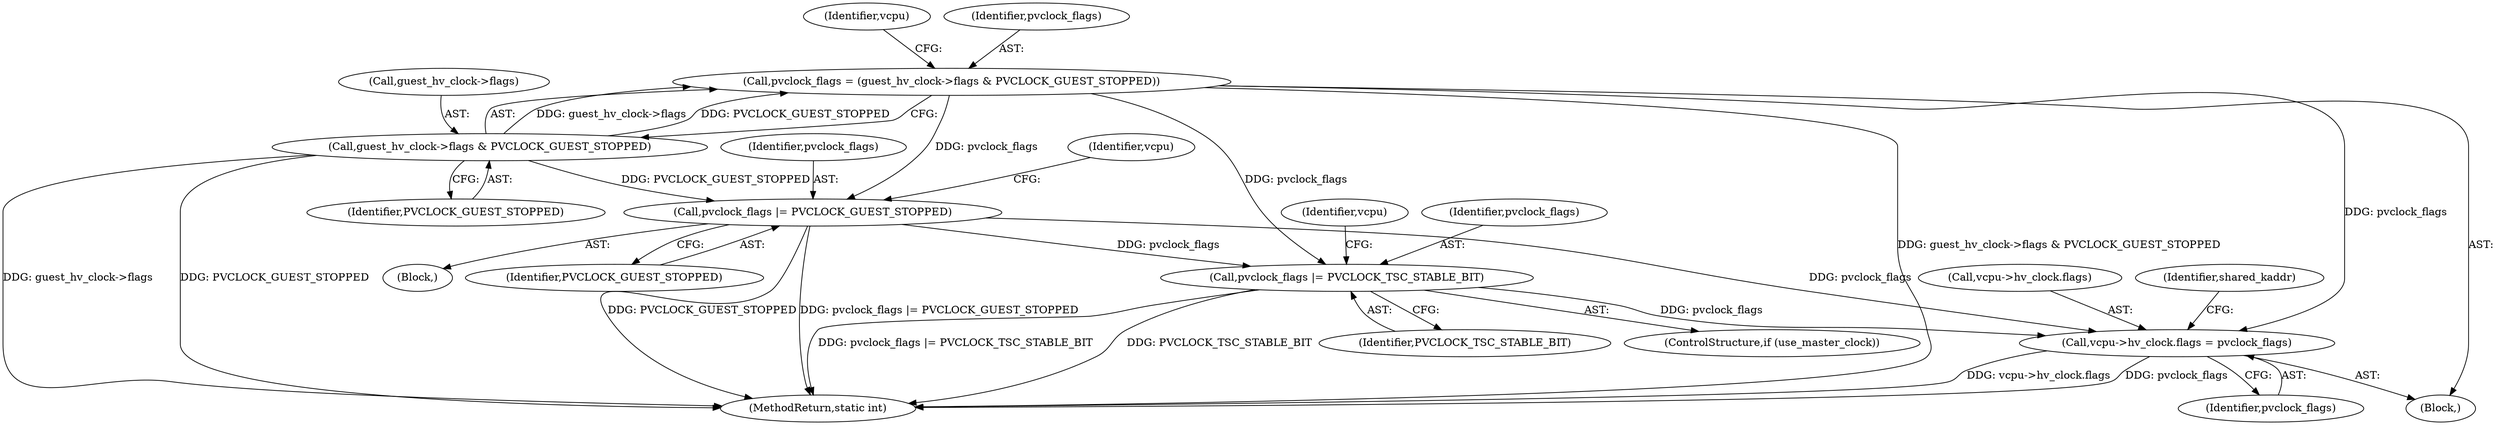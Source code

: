 digraph "1_linux_0b79459b482e85cb7426aa7da683a9f2c97aeae1_0@del" {
"1000372" [label="(Call,pvclock_flags = (guest_hv_clock->flags & PVCLOCK_GUEST_STOPPED))"];
"1000374" [label="(Call,guest_hv_clock->flags & PVCLOCK_GUEST_STOPPED)"];
"1000384" [label="(Call,pvclock_flags |= PVCLOCK_GUEST_STOPPED)"];
"1000394" [label="(Call,pvclock_flags |= PVCLOCK_TSC_STABLE_BIT)"];
"1000397" [label="(Call,vcpu->hv_clock.flags = pvclock_flags)"];
"1000111" [label="(Block,)"];
"1000378" [label="(Identifier,PVCLOCK_GUEST_STOPPED)"];
"1000392" [label="(ControlStructure,if (use_master_clock))"];
"1000389" [label="(Identifier,vcpu)"];
"1000375" [label="(Call,guest_hv_clock->flags)"];
"1000385" [label="(Identifier,pvclock_flags)"];
"1000384" [label="(Call,pvclock_flags |= PVCLOCK_GUEST_STOPPED)"];
"1000397" [label="(Call,vcpu->hv_clock.flags = pvclock_flags)"];
"1000396" [label="(Identifier,PVCLOCK_TSC_STABLE_BIT)"];
"1000403" [label="(Identifier,pvclock_flags)"];
"1000383" [label="(Block,)"];
"1000374" [label="(Call,guest_hv_clock->flags & PVCLOCK_GUEST_STOPPED)"];
"1000381" [label="(Identifier,vcpu)"];
"1000400" [label="(Identifier,vcpu)"];
"1000373" [label="(Identifier,pvclock_flags)"];
"1000372" [label="(Call,pvclock_flags = (guest_hv_clock->flags & PVCLOCK_GUEST_STOPPED))"];
"1000386" [label="(Identifier,PVCLOCK_GUEST_STOPPED)"];
"1000398" [label="(Call,vcpu->hv_clock.flags)"];
"1000406" [label="(Identifier,shared_kaddr)"];
"1000431" [label="(MethodReturn,static int)"];
"1000394" [label="(Call,pvclock_flags |= PVCLOCK_TSC_STABLE_BIT)"];
"1000395" [label="(Identifier,pvclock_flags)"];
"1000372" -> "1000111"  [label="AST: "];
"1000372" -> "1000374"  [label="CFG: "];
"1000373" -> "1000372"  [label="AST: "];
"1000374" -> "1000372"  [label="AST: "];
"1000381" -> "1000372"  [label="CFG: "];
"1000372" -> "1000431"  [label="DDG: guest_hv_clock->flags & PVCLOCK_GUEST_STOPPED"];
"1000374" -> "1000372"  [label="DDG: guest_hv_clock->flags"];
"1000374" -> "1000372"  [label="DDG: PVCLOCK_GUEST_STOPPED"];
"1000372" -> "1000384"  [label="DDG: pvclock_flags"];
"1000372" -> "1000394"  [label="DDG: pvclock_flags"];
"1000372" -> "1000397"  [label="DDG: pvclock_flags"];
"1000374" -> "1000378"  [label="CFG: "];
"1000375" -> "1000374"  [label="AST: "];
"1000378" -> "1000374"  [label="AST: "];
"1000374" -> "1000431"  [label="DDG: guest_hv_clock->flags"];
"1000374" -> "1000431"  [label="DDG: PVCLOCK_GUEST_STOPPED"];
"1000374" -> "1000384"  [label="DDG: PVCLOCK_GUEST_STOPPED"];
"1000384" -> "1000383"  [label="AST: "];
"1000384" -> "1000386"  [label="CFG: "];
"1000385" -> "1000384"  [label="AST: "];
"1000386" -> "1000384"  [label="AST: "];
"1000389" -> "1000384"  [label="CFG: "];
"1000384" -> "1000431"  [label="DDG: pvclock_flags |= PVCLOCK_GUEST_STOPPED"];
"1000384" -> "1000431"  [label="DDG: PVCLOCK_GUEST_STOPPED"];
"1000384" -> "1000394"  [label="DDG: pvclock_flags"];
"1000384" -> "1000397"  [label="DDG: pvclock_flags"];
"1000394" -> "1000392"  [label="AST: "];
"1000394" -> "1000396"  [label="CFG: "];
"1000395" -> "1000394"  [label="AST: "];
"1000396" -> "1000394"  [label="AST: "];
"1000400" -> "1000394"  [label="CFG: "];
"1000394" -> "1000431"  [label="DDG: PVCLOCK_TSC_STABLE_BIT"];
"1000394" -> "1000431"  [label="DDG: pvclock_flags |= PVCLOCK_TSC_STABLE_BIT"];
"1000394" -> "1000397"  [label="DDG: pvclock_flags"];
"1000397" -> "1000111"  [label="AST: "];
"1000397" -> "1000403"  [label="CFG: "];
"1000398" -> "1000397"  [label="AST: "];
"1000403" -> "1000397"  [label="AST: "];
"1000406" -> "1000397"  [label="CFG: "];
"1000397" -> "1000431"  [label="DDG: vcpu->hv_clock.flags"];
"1000397" -> "1000431"  [label="DDG: pvclock_flags"];
}
